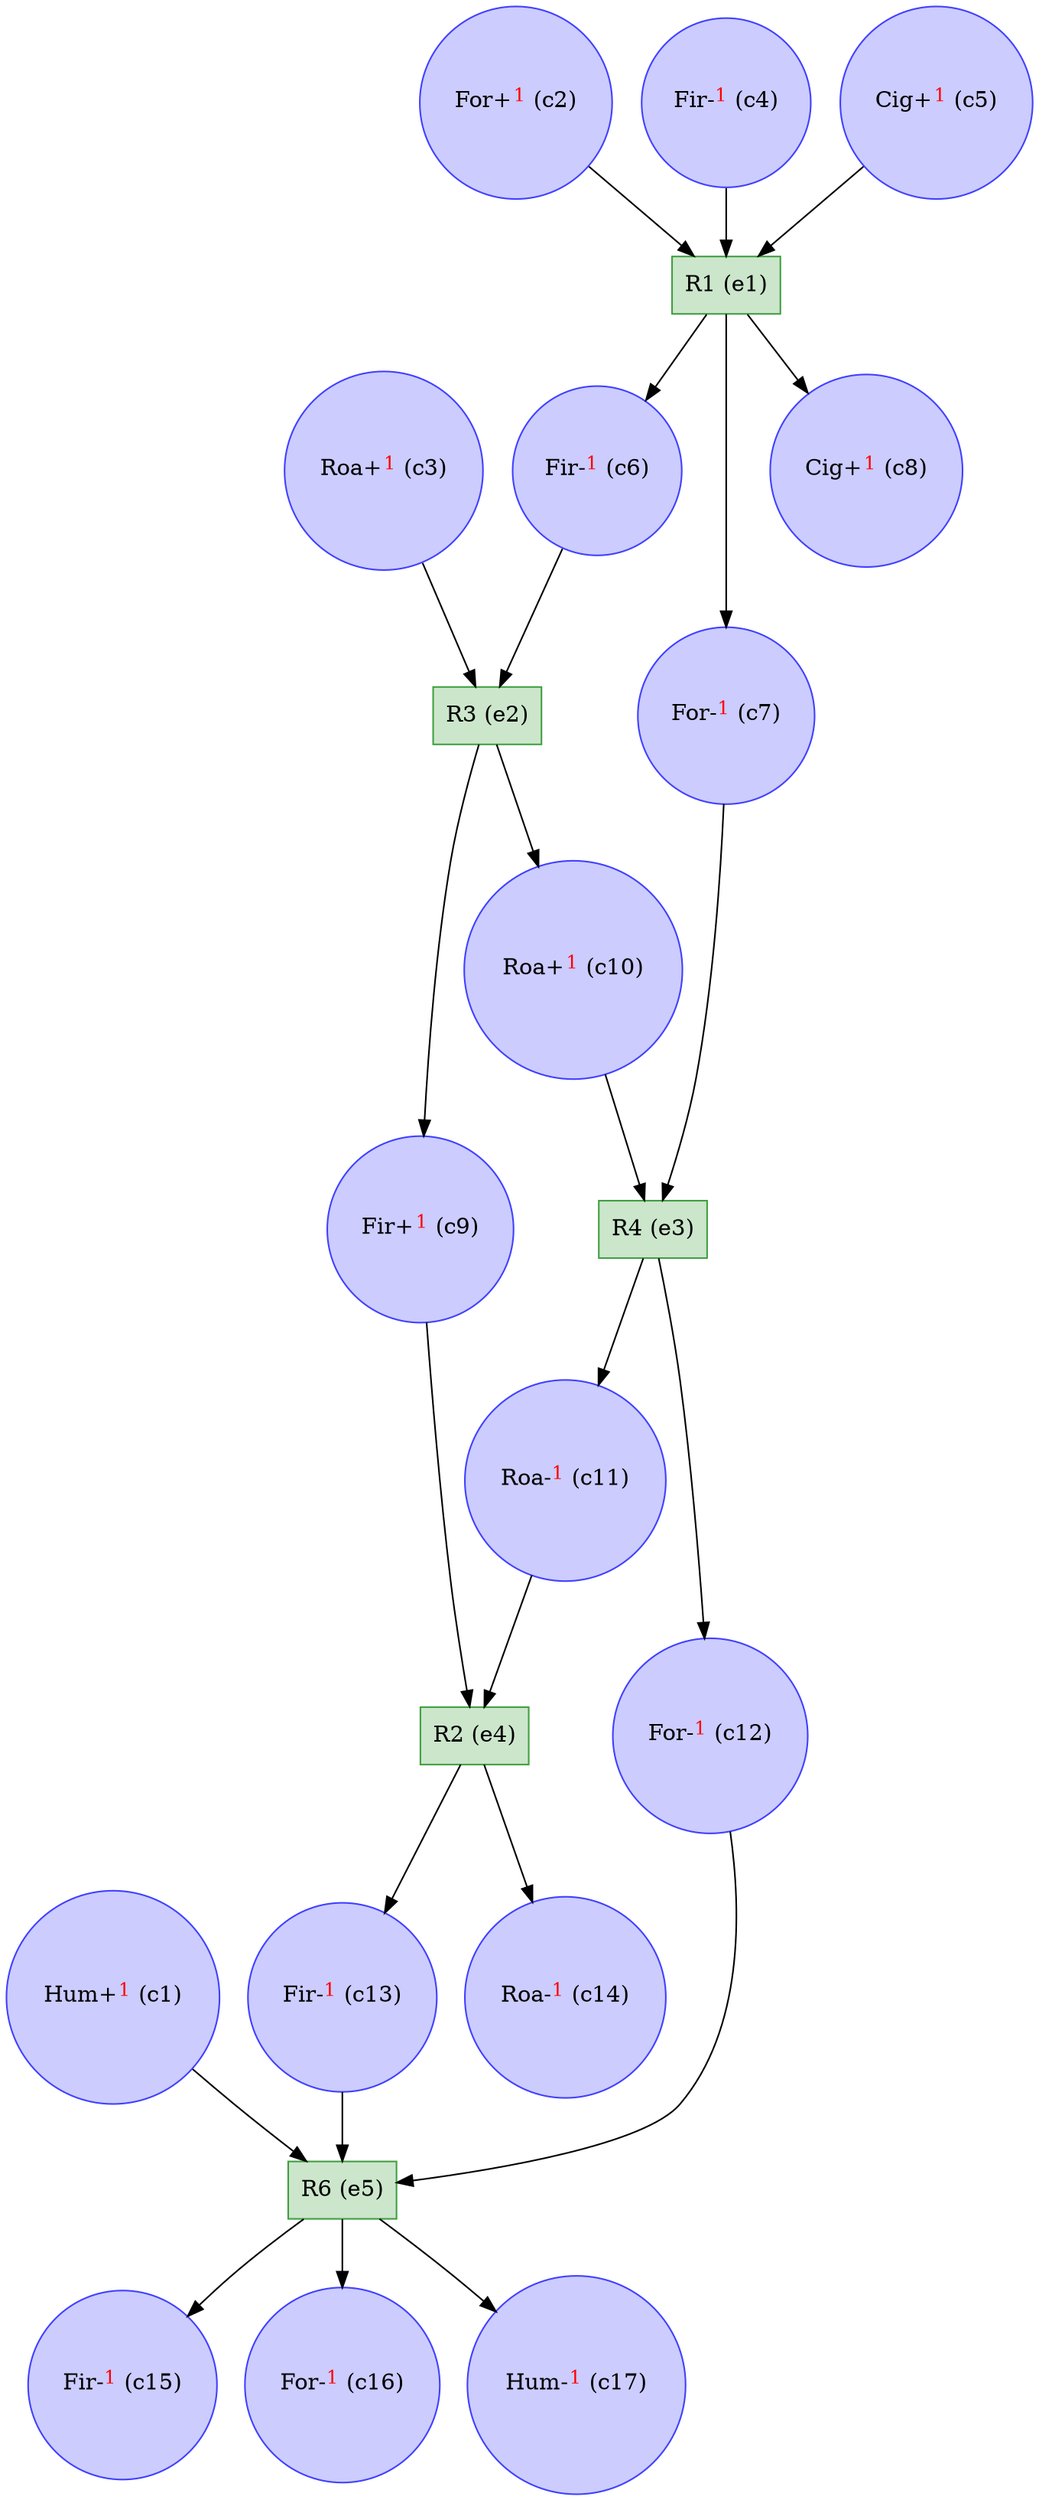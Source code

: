 digraph test {
  c1 -> e5;
  c2 -> e1;
  c3 -> e2;
  c4 -> e1;
  c5 -> e1;
  e1 -> c6;
  c6 -> e2;
  e1 -> c7;
  c7 -> e3;
  e1 -> c8;
  e2 -> c9;
  c9 -> e4;
  e2 -> c10;
  c10 -> e3;
  e3 -> c11;
  c11 -> e4;
  e3 -> c12;
  c12 -> e5;
  e4 -> c13;
  c13 -> e5;
  e4 -> c14;
  e5 -> c15;
  e5 -> c16;
  e5 -> c17;
  c1 [color="#4040ff" fillcolor="#ccccff" label= <Hum+<FONT COLOR="red"><SUP>1</SUP></FONT>&nbsp;(c1)> shape=circle style=filled];
  c2 [color="#4040ff" fillcolor="#ccccff" label= <For+<FONT COLOR="red"><SUP>1</SUP></FONT>&nbsp;(c2)> shape=circle style=filled];
  c3 [color="#4040ff" fillcolor="#ccccff" label= <Roa+<FONT COLOR="red"><SUP>1</SUP></FONT>&nbsp;(c3)> shape=circle style=filled];
  c4 [color="#4040ff" fillcolor="#ccccff" label= <Fir-<FONT COLOR="red"><SUP>1</SUP></FONT>&nbsp;(c4)> shape=circle style=filled];
  c5 [color="#4040ff" fillcolor="#ccccff" label= <Cig+<FONT COLOR="red"><SUP>1</SUP></FONT>&nbsp;(c5)> shape=circle style=filled];
  c6 [color="#4040ff" fillcolor="#ccccff" label= <Fir-<FONT COLOR="red"><SUP>1</SUP></FONT>&nbsp;(c6)> shape=circle style=filled];
  c7 [color="#4040ff" fillcolor="#ccccff" label= <For-<FONT COLOR="red"><SUP>1</SUP></FONT>&nbsp;(c7)> shape=circle style=filled];
  c8 [color="#4040ff" fillcolor="#ccccff" label= <Cig+<FONT COLOR="red"><SUP>1</SUP></FONT>&nbsp;(c8)> shape=circle style=filled];
  c9 [color="#4040ff" fillcolor="#ccccff" label= <Fir+<FONT COLOR="red"><SUP>1</SUP></FONT>&nbsp;(c9)> shape=circle style=filled];
  c10 [color="#4040ff" fillcolor="#ccccff" label= <Roa+<FONT COLOR="red"><SUP>1</SUP></FONT>&nbsp;(c10)> shape=circle style=filled];
  c11 [color="#4040ff" fillcolor="#ccccff" label= <Roa-<FONT COLOR="red"><SUP>1</SUP></FONT>&nbsp;(c11)> shape=circle style=filled];
  c12 [color="#4040ff" fillcolor="#ccccff" label= <For-<FONT COLOR="red"><SUP>1</SUP></FONT>&nbsp;(c12)> shape=circle style=filled];
  c13 [color="#4040ff" fillcolor="#ccccff" label= <Fir-<FONT COLOR="red"><SUP>1</SUP></FONT>&nbsp;(c13)> shape=circle style=filled];
  c14 [color="#4040ff" fillcolor="#ccccff" label= <Roa-<FONT COLOR="red"><SUP>1</SUP></FONT>&nbsp;(c14)> shape=circle style=filled];
  c15 [color="#4040ff" fillcolor="#ccccff" label= <Fir-<FONT COLOR="red"><SUP>1</SUP></FONT>&nbsp;(c15)> shape=circle style=filled];
  c16 [color="#4040ff" fillcolor="#ccccff" label= <For-<FONT COLOR="red"><SUP>1</SUP></FONT>&nbsp;(c16)> shape=circle style=filled];
  c17 [color="#4040ff" fillcolor="#ccccff" label= <Hum-<FONT COLOR="red"><SUP>1</SUP></FONT>&nbsp;(c17)> shape=circle style=filled];
  e1 [color="#409f40" fillcolor="#cce6cc" label="R1 (e1)" shape=box style=filled];
  e2 [color="#409f40" fillcolor="#cce6cc" label="R3 (e2)" shape=box style=filled];
  e3 [color="#409f40" fillcolor="#cce6cc" label="R4 (e3)" shape=box style=filled];
  e4 [color="#409f40" fillcolor="#cce6cc" label="R2 (e4)" shape=box style=filled];
  e5 [color="#409f40" fillcolor="#cce6cc" label="R6 (e5)" shape=box style=filled];
}
